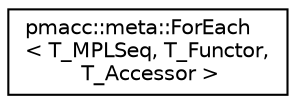 digraph "Graphical Class Hierarchy"
{
 // LATEX_PDF_SIZE
  edge [fontname="Helvetica",fontsize="10",labelfontname="Helvetica",labelfontsize="10"];
  node [fontname="Helvetica",fontsize="10",shape=record];
  rankdir="LR";
  Node0 [label="pmacc::meta::ForEach\l\< T_MPLSeq, T_Functor,\l T_Accessor \>",height=0.2,width=0.4,color="black", fillcolor="white", style="filled",URL="$structpmacc_1_1meta_1_1_for_each.html",tooltip="Compile-Time for each for Boost::MPL Type Lists."];
}
